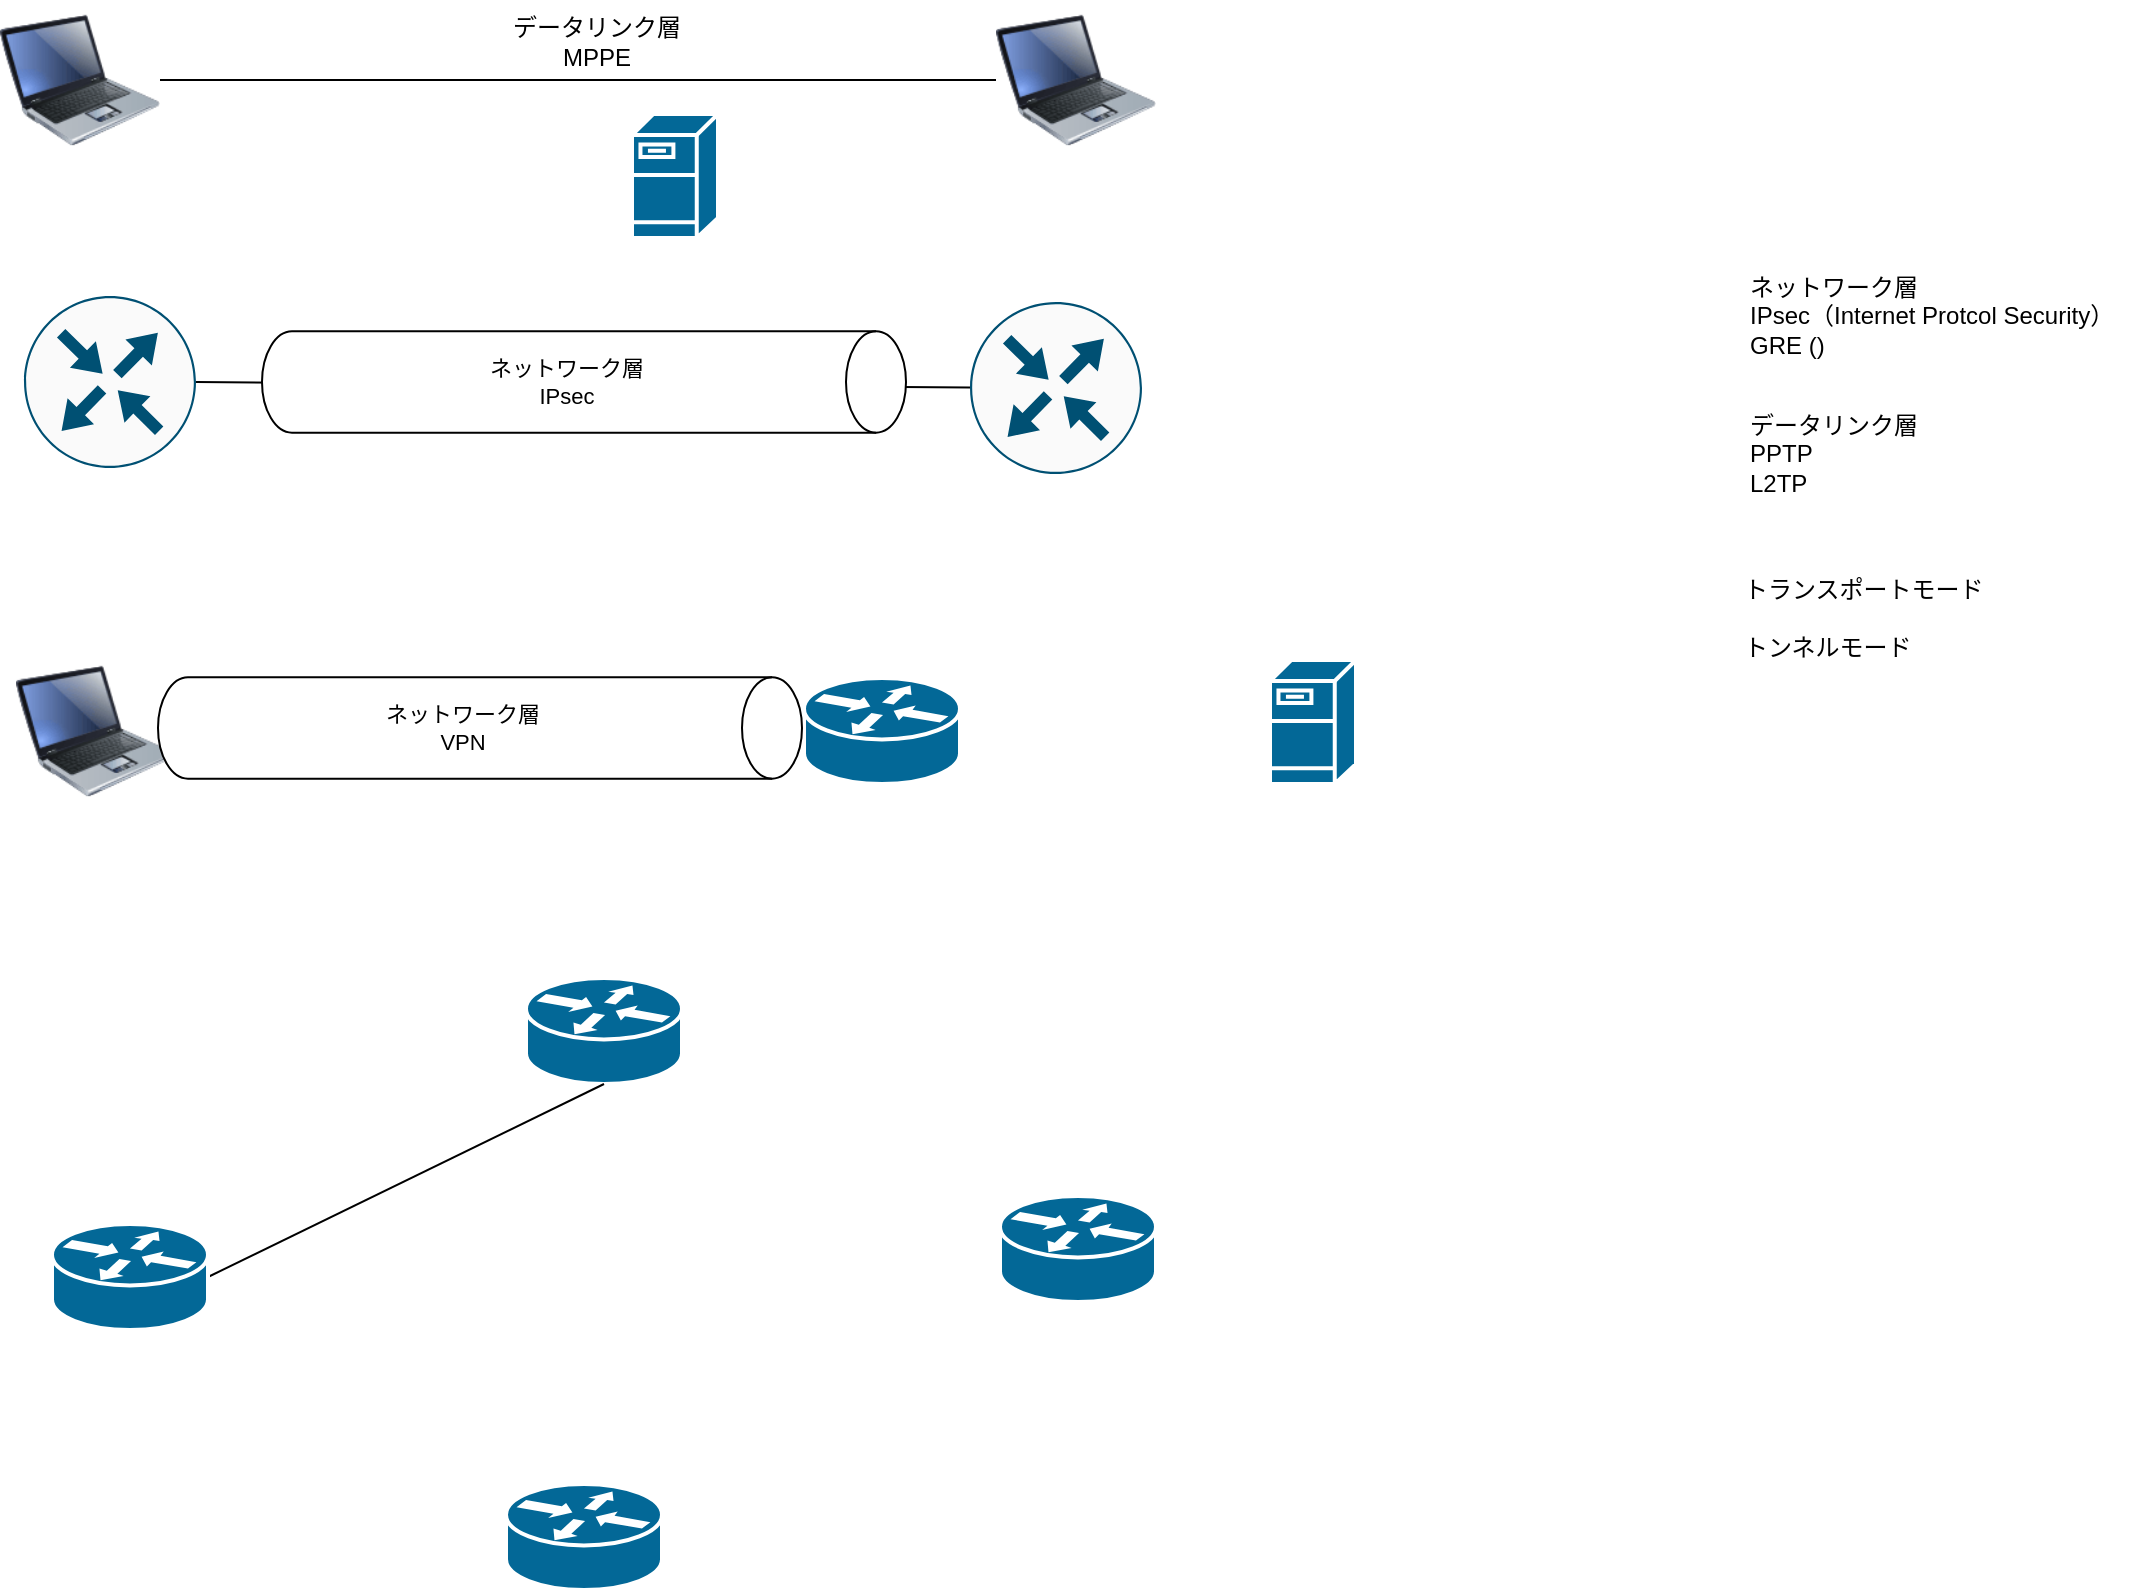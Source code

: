 <mxfile version="21.7.2" type="github">
  <diagram name="ページ1" id="dT8lKvFCBUrScKRdb4rl">
    <mxGraphModel dx="1914" dy="991" grid="0" gridSize="10" guides="1" tooltips="1" connect="1" arrows="1" fold="1" page="1" pageScale="1" pageWidth="827" pageHeight="1169" math="0" shadow="0">
      <root>
        <mxCell id="0" />
        <mxCell id="1" parent="0" />
        <mxCell id="H7sqoX2Ojq_gLP6LzIEQ-5" style="rounded=0;orthogonalLoop=1;jettySize=auto;html=1;exitX=1;exitY=0.5;exitDx=0;exitDy=0;endArrow=none;endFill=0;" parent="1" source="H7sqoX2Ojq_gLP6LzIEQ-2" target="H7sqoX2Ojq_gLP6LzIEQ-3" edge="1">
          <mxGeometry relative="1" as="geometry" />
        </mxCell>
        <mxCell id="H7sqoX2Ojq_gLP6LzIEQ-2" value="" style="image;html=1;image=img/lib/clip_art/computers/Laptop_128x128.png" parent="1" vertex="1">
          <mxGeometry x="131" y="81" width="80" height="80" as="geometry" />
        </mxCell>
        <mxCell id="H7sqoX2Ojq_gLP6LzIEQ-3" value="" style="image;html=1;image=img/lib/clip_art/computers/Laptop_128x128.png" parent="1" vertex="1">
          <mxGeometry x="629" y="81" width="80" height="80" as="geometry" />
        </mxCell>
        <mxCell id="H7sqoX2Ojq_gLP6LzIEQ-10" style="edgeStyle=none;shape=connector;rounded=0;orthogonalLoop=1;jettySize=auto;html=1;exitX=1;exitY=0.5;exitDx=0;exitDy=0;exitPerimeter=0;labelBackgroundColor=default;strokeColor=default;fontFamily=Helvetica;fontSize=11;fontColor=default;endArrow=none;endFill=0;" parent="1" source="H7sqoX2Ojq_gLP6LzIEQ-7" target="H7sqoX2Ojq_gLP6LzIEQ-9" edge="1">
          <mxGeometry relative="1" as="geometry" />
        </mxCell>
        <mxCell id="H7sqoX2Ojq_gLP6LzIEQ-7" value="" style="sketch=0;points=[[0.5,0,0],[1,0.5,0],[0.5,1,0],[0,0.5,0],[0.145,0.145,0],[0.856,0.145,0],[0.855,0.856,0],[0.145,0.855,0]];verticalLabelPosition=bottom;html=1;verticalAlign=top;aspect=fixed;align=center;pointerEvents=1;shape=mxgraph.cisco19.rect;prIcon=router;fillColor=#FAFAFA;strokeColor=#005073;fontFamily=Helvetica;fontSize=11;fontColor=default;" parent="1" vertex="1">
          <mxGeometry x="143" y="229" width="86" height="86" as="geometry" />
        </mxCell>
        <mxCell id="H7sqoX2Ojq_gLP6LzIEQ-9" value="" style="sketch=0;points=[[0.5,0,0],[1,0.5,0],[0.5,1,0],[0,0.5,0],[0.145,0.145,0],[0.856,0.145,0],[0.855,0.856,0],[0.145,0.855,0]];verticalLabelPosition=bottom;html=1;verticalAlign=top;aspect=fixed;align=center;pointerEvents=1;shape=mxgraph.cisco19.rect;prIcon=router;fillColor=#FAFAFA;strokeColor=#005073;fontFamily=Helvetica;fontSize=11;fontColor=default;" parent="1" vertex="1">
          <mxGeometry x="616" y="232" width="86" height="86" as="geometry" />
        </mxCell>
        <mxCell id="6HCTai23pFKR4svxLffy-1" value="トランスポートモード&lt;br&gt;&lt;br&gt;トンネルモード&lt;br&gt;" style="text;html=1;align=left;verticalAlign=middle;resizable=0;points=[];autosize=1;strokeColor=none;fillColor=none;" parent="1" vertex="1">
          <mxGeometry x="1001" y="362" width="138" height="55" as="geometry" />
        </mxCell>
        <mxCell id="6HCTai23pFKR4svxLffy-2" value="データリンク層&lt;br&gt;PPTP&lt;br&gt;L2TP" style="text;html=1;align=left;verticalAlign=middle;resizable=0;points=[];autosize=1;strokeColor=none;fillColor=none;" parent="1" vertex="1">
          <mxGeometry x="1004" y="280" width="102" height="55" as="geometry" />
        </mxCell>
        <mxCell id="6HCTai23pFKR4svxLffy-3" value="ネットワーク層&lt;br&gt;IPsec（Internet Protcol Security）&lt;br&gt;GRE ()" style="text;html=1;align=left;verticalAlign=middle;resizable=0;points=[];autosize=1;strokeColor=none;fillColor=none;" parent="1" vertex="1">
          <mxGeometry x="1004" y="211" width="200" height="55" as="geometry" />
        </mxCell>
        <mxCell id="6HCTai23pFKR4svxLffy-6" value="データリンク層&lt;br&gt;MPPE" style="text;html=1;align=center;verticalAlign=middle;resizable=0;points=[];autosize=1;strokeColor=none;fillColor=none;" parent="1" vertex="1">
          <mxGeometry x="378" y="81" width="102" height="41" as="geometry" />
        </mxCell>
        <mxCell id="6HCTai23pFKR4svxLffy-9" value="" style="group" parent="1" vertex="1" connectable="0">
          <mxGeometry x="287" y="242" width="272" height="60" as="geometry" />
        </mxCell>
        <mxCell id="6HCTai23pFKR4svxLffy-7" value="" style="shape=cylinder3;whiteSpace=wrap;html=1;boundedLbl=1;backgroundOutline=1;size=15;rotation=90;" parent="6HCTai23pFKR4svxLffy-9" vertex="1">
          <mxGeometry x="110.658" y="-131" width="50.683" height="322" as="geometry" />
        </mxCell>
        <mxCell id="6HCTai23pFKR4svxLffy-8" value="ネットワーク層&lt;br&gt;IPsec" style="edgeLabel;html=1;align=center;verticalAlign=middle;resizable=0;points=[];fontSize=11;fontFamily=Helvetica;fontColor=default;" parent="6HCTai23pFKR4svxLffy-9" vertex="1" connectable="0">
          <mxGeometry x="126.708" y="30" as="geometry" />
        </mxCell>
        <mxCell id="6HCTai23pFKR4svxLffy-10" value="" style="image;html=1;image=img/lib/clip_art/computers/Laptop_128x128.png" parent="1" vertex="1">
          <mxGeometry x="139" y="406.5" width="80" height="80" as="geometry" />
        </mxCell>
        <mxCell id="6HCTai23pFKR4svxLffy-13" value="" style="shape=mxgraph.cisco.servers.fileserver;sketch=0;html=1;pointerEvents=1;dashed=0;fillColor=#036897;strokeColor=#ffffff;strokeWidth=2;verticalLabelPosition=bottom;verticalAlign=top;align=center;outlineConnect=0;fontFamily=Helvetica;fontSize=11;fontColor=default;" parent="1" vertex="1">
          <mxGeometry x="447" y="138" width="43" height="62" as="geometry" />
        </mxCell>
        <mxCell id="6HCTai23pFKR4svxLffy-14" value="" style="shape=mxgraph.cisco.routers.router;sketch=0;html=1;pointerEvents=1;dashed=0;fillColor=#036897;strokeColor=#ffffff;strokeWidth=2;verticalLabelPosition=bottom;verticalAlign=top;align=center;outlineConnect=0;fontFamily=Helvetica;fontSize=11;fontColor=default;" parent="1" vertex="1">
          <mxGeometry x="533" y="420" width="78" height="53" as="geometry" />
        </mxCell>
        <mxCell id="6HCTai23pFKR4svxLffy-15" value="" style="shape=mxgraph.cisco.servers.fileserver;sketch=0;html=1;pointerEvents=1;dashed=0;fillColor=#036897;strokeColor=#ffffff;strokeWidth=2;verticalLabelPosition=bottom;verticalAlign=top;align=center;outlineConnect=0;fontFamily=Helvetica;fontSize=11;fontColor=default;" parent="1" vertex="1">
          <mxGeometry x="766" y="411" width="43" height="62" as="geometry" />
        </mxCell>
        <mxCell id="6HCTai23pFKR4svxLffy-16" value="" style="group" parent="1" vertex="1" connectable="0">
          <mxGeometry x="235" y="415" width="272" height="60" as="geometry" />
        </mxCell>
        <mxCell id="6HCTai23pFKR4svxLffy-17" value="" style="shape=cylinder3;whiteSpace=wrap;html=1;boundedLbl=1;backgroundOutline=1;size=15;rotation=90;" parent="6HCTai23pFKR4svxLffy-16" vertex="1">
          <mxGeometry x="110.658" y="-131" width="50.683" height="322" as="geometry" />
        </mxCell>
        <mxCell id="6HCTai23pFKR4svxLffy-18" value="ネットワーク層&lt;br&gt;VPN" style="edgeLabel;html=1;align=center;verticalAlign=middle;resizable=0;points=[];fontSize=11;fontFamily=Helvetica;fontColor=default;" parent="6HCTai23pFKR4svxLffy-16" vertex="1" connectable="0">
          <mxGeometry x="126.708" y="30" as="geometry" />
        </mxCell>
        <mxCell id="iN7foIdZGMYLOi0Fs2he-1" value="" style="shape=mxgraph.cisco.routers.router;sketch=0;html=1;pointerEvents=1;dashed=0;fillColor=#036897;strokeColor=#ffffff;strokeWidth=2;verticalLabelPosition=bottom;verticalAlign=top;align=center;outlineConnect=0;fontFamily=Helvetica;fontSize=11;fontColor=default;" vertex="1" parent="1">
          <mxGeometry x="394" y="570" width="78" height="53" as="geometry" />
        </mxCell>
        <mxCell id="iN7foIdZGMYLOi0Fs2he-5" style="rounded=0;orthogonalLoop=1;jettySize=auto;html=1;exitX=1;exitY=0.5;exitDx=0;exitDy=0;exitPerimeter=0;endArrow=none;endFill=0;entryX=0.5;entryY=1;entryDx=0;entryDy=0;entryPerimeter=0;" edge="1" parent="1" source="iN7foIdZGMYLOi0Fs2he-2" target="iN7foIdZGMYLOi0Fs2he-1">
          <mxGeometry relative="1" as="geometry" />
        </mxCell>
        <mxCell id="iN7foIdZGMYLOi0Fs2he-2" value="" style="shape=mxgraph.cisco.routers.router;sketch=0;html=1;pointerEvents=1;dashed=0;fillColor=#036897;strokeColor=#ffffff;strokeWidth=2;verticalLabelPosition=bottom;verticalAlign=top;align=center;outlineConnect=0;fontFamily=Helvetica;fontSize=11;fontColor=default;" vertex="1" parent="1">
          <mxGeometry x="157" y="693" width="78" height="53" as="geometry" />
        </mxCell>
        <mxCell id="iN7foIdZGMYLOi0Fs2he-3" value="" style="shape=mxgraph.cisco.routers.router;sketch=0;html=1;pointerEvents=1;dashed=0;fillColor=#036897;strokeColor=#ffffff;strokeWidth=2;verticalLabelPosition=bottom;verticalAlign=top;align=center;outlineConnect=0;fontFamily=Helvetica;fontSize=11;fontColor=default;" vertex="1" parent="1">
          <mxGeometry x="631" y="679" width="78" height="53" as="geometry" />
        </mxCell>
        <mxCell id="iN7foIdZGMYLOi0Fs2he-4" value="" style="shape=mxgraph.cisco.routers.router;sketch=0;html=1;pointerEvents=1;dashed=0;fillColor=#036897;strokeColor=#ffffff;strokeWidth=2;verticalLabelPosition=bottom;verticalAlign=top;align=center;outlineConnect=0;fontFamily=Helvetica;fontSize=11;fontColor=default;" vertex="1" parent="1">
          <mxGeometry x="384" y="823" width="78" height="53" as="geometry" />
        </mxCell>
      </root>
    </mxGraphModel>
  </diagram>
</mxfile>
